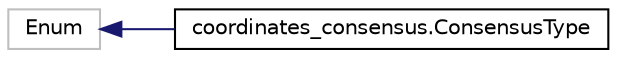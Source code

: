 digraph "Graphical Class Hierarchy"
{
  edge [fontname="Helvetica",fontsize="10",labelfontname="Helvetica",labelfontsize="10"];
  node [fontname="Helvetica",fontsize="10",shape=record];
  rankdir="LR";
  Node454 [label="Enum",height=0.2,width=0.4,color="grey75", fillcolor="white", style="filled"];
  Node454 -> Node0 [dir="back",color="midnightblue",fontsize="10",style="solid",fontname="Helvetica"];
  Node0 [label="coordinates_consensus.ConsensusType",height=0.2,width=0.4,color="black", fillcolor="white", style="filled",URL="$classcoordinates__consensus_1_1ConsensusType.html"];
}
